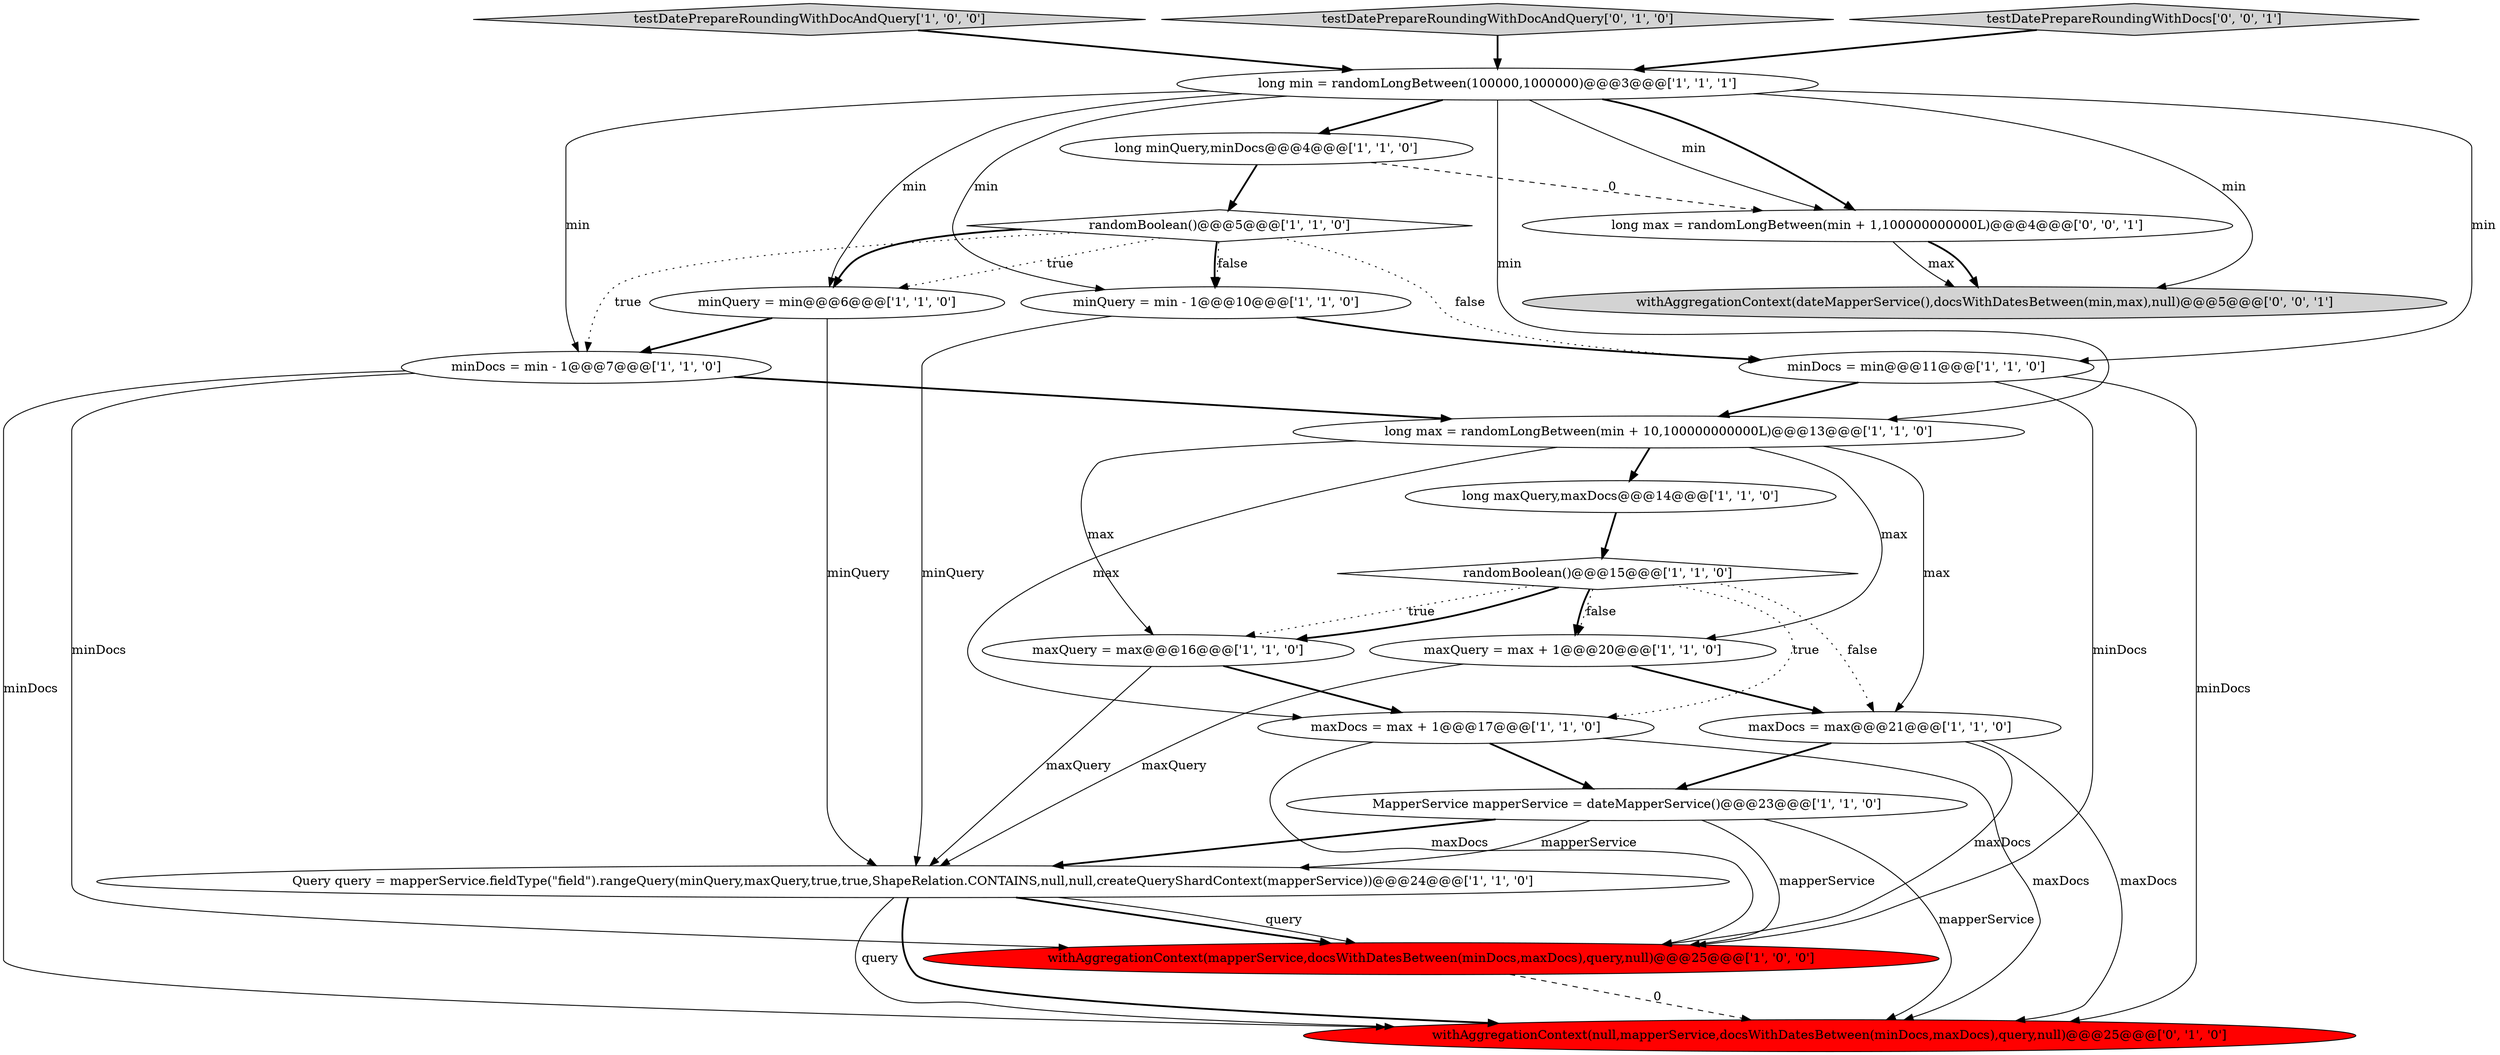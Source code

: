 digraph {
15 [style = filled, label = "minDocs = min - 1@@@7@@@['1', '1', '0']", fillcolor = white, shape = ellipse image = "AAA0AAABBB1BBB"];
7 [style = filled, label = "randomBoolean()@@@5@@@['1', '1', '0']", fillcolor = white, shape = diamond image = "AAA0AAABBB1BBB"];
3 [style = filled, label = "long min = randomLongBetween(100000,1000000)@@@3@@@['1', '1', '1']", fillcolor = white, shape = ellipse image = "AAA0AAABBB1BBB"];
6 [style = filled, label = "long minQuery,minDocs@@@4@@@['1', '1', '0']", fillcolor = white, shape = ellipse image = "AAA0AAABBB1BBB"];
13 [style = filled, label = "randomBoolean()@@@15@@@['1', '1', '0']", fillcolor = white, shape = diamond image = "AAA0AAABBB1BBB"];
5 [style = filled, label = "testDatePrepareRoundingWithDocAndQuery['1', '0', '0']", fillcolor = lightgray, shape = diamond image = "AAA0AAABBB1BBB"];
10 [style = filled, label = "minQuery = min - 1@@@10@@@['1', '1', '0']", fillcolor = white, shape = ellipse image = "AAA0AAABBB1BBB"];
21 [style = filled, label = "withAggregationContext(dateMapperService(),docsWithDatesBetween(min,max),null)@@@5@@@['0', '0', '1']", fillcolor = lightgray, shape = ellipse image = "AAA0AAABBB3BBB"];
9 [style = filled, label = "maxDocs = max@@@21@@@['1', '1', '0']", fillcolor = white, shape = ellipse image = "AAA0AAABBB1BBB"];
4 [style = filled, label = "withAggregationContext(mapperService,docsWithDatesBetween(minDocs,maxDocs),query,null)@@@25@@@['1', '0', '0']", fillcolor = red, shape = ellipse image = "AAA1AAABBB1BBB"];
19 [style = filled, label = "testDatePrepareRoundingWithDocAndQuery['0', '1', '0']", fillcolor = lightgray, shape = diamond image = "AAA0AAABBB2BBB"];
8 [style = filled, label = "minDocs = min@@@11@@@['1', '1', '0']", fillcolor = white, shape = ellipse image = "AAA0AAABBB1BBB"];
12 [style = filled, label = "minQuery = min@@@6@@@['1', '1', '0']", fillcolor = white, shape = ellipse image = "AAA0AAABBB1BBB"];
20 [style = filled, label = "testDatePrepareRoundingWithDocs['0', '0', '1']", fillcolor = lightgray, shape = diamond image = "AAA0AAABBB3BBB"];
11 [style = filled, label = "long maxQuery,maxDocs@@@14@@@['1', '1', '0']", fillcolor = white, shape = ellipse image = "AAA0AAABBB1BBB"];
22 [style = filled, label = "long max = randomLongBetween(min + 1,100000000000L)@@@4@@@['0', '0', '1']", fillcolor = white, shape = ellipse image = "AAA0AAABBB3BBB"];
17 [style = filled, label = "maxQuery = max@@@16@@@['1', '1', '0']", fillcolor = white, shape = ellipse image = "AAA0AAABBB1BBB"];
18 [style = filled, label = "withAggregationContext(null,mapperService,docsWithDatesBetween(minDocs,maxDocs),query,null)@@@25@@@['0', '1', '0']", fillcolor = red, shape = ellipse image = "AAA1AAABBB2BBB"];
2 [style = filled, label = "MapperService mapperService = dateMapperService()@@@23@@@['1', '1', '0']", fillcolor = white, shape = ellipse image = "AAA0AAABBB1BBB"];
1 [style = filled, label = "Query query = mapperService.fieldType(\"field\").rangeQuery(minQuery,maxQuery,true,true,ShapeRelation.CONTAINS,null,null,createQueryShardContext(mapperService))@@@24@@@['1', '1', '0']", fillcolor = white, shape = ellipse image = "AAA0AAABBB1BBB"];
16 [style = filled, label = "long max = randomLongBetween(min + 10,100000000000L)@@@13@@@['1', '1', '0']", fillcolor = white, shape = ellipse image = "AAA0AAABBB1BBB"];
14 [style = filled, label = "maxQuery = max + 1@@@20@@@['1', '1', '0']", fillcolor = white, shape = ellipse image = "AAA0AAABBB1BBB"];
0 [style = filled, label = "maxDocs = max + 1@@@17@@@['1', '1', '0']", fillcolor = white, shape = ellipse image = "AAA0AAABBB1BBB"];
5->3 [style = bold, label=""];
4->18 [style = dashed, label="0"];
8->16 [style = bold, label=""];
16->17 [style = solid, label="max"];
14->1 [style = solid, label="maxQuery"];
1->4 [style = bold, label=""];
13->17 [style = dotted, label="true"];
22->21 [style = solid, label="max"];
16->11 [style = bold, label=""];
3->16 [style = solid, label="min"];
3->15 [style = solid, label="min"];
7->12 [style = bold, label=""];
7->10 [style = bold, label=""];
9->2 [style = bold, label=""];
2->1 [style = bold, label=""];
2->4 [style = solid, label="mapperService"];
0->2 [style = bold, label=""];
16->14 [style = solid, label="max"];
12->15 [style = bold, label=""];
3->12 [style = solid, label="min"];
13->14 [style = dotted, label="false"];
22->21 [style = bold, label=""];
8->18 [style = solid, label="minDocs"];
3->21 [style = solid, label="min"];
3->6 [style = bold, label=""];
1->18 [style = bold, label=""];
15->4 [style = solid, label="minDocs"];
20->3 [style = bold, label=""];
0->18 [style = solid, label="maxDocs"];
15->16 [style = bold, label=""];
3->22 [style = bold, label=""];
9->4 [style = solid, label="maxDocs"];
7->15 [style = dotted, label="true"];
6->22 [style = dashed, label="0"];
17->1 [style = solid, label="maxQuery"];
7->12 [style = dotted, label="true"];
8->4 [style = solid, label="minDocs"];
16->0 [style = solid, label="max"];
15->18 [style = solid, label="minDocs"];
13->17 [style = bold, label=""];
13->9 [style = dotted, label="false"];
17->0 [style = bold, label=""];
3->22 [style = solid, label="min"];
10->8 [style = bold, label=""];
0->4 [style = solid, label="maxDocs"];
13->0 [style = dotted, label="true"];
3->10 [style = solid, label="min"];
7->8 [style = dotted, label="false"];
11->13 [style = bold, label=""];
3->8 [style = solid, label="min"];
12->1 [style = solid, label="minQuery"];
10->1 [style = solid, label="minQuery"];
9->18 [style = solid, label="maxDocs"];
14->9 [style = bold, label=""];
7->10 [style = dotted, label="false"];
16->9 [style = solid, label="max"];
6->7 [style = bold, label=""];
2->18 [style = solid, label="mapperService"];
1->18 [style = solid, label="query"];
13->14 [style = bold, label=""];
19->3 [style = bold, label=""];
1->4 [style = solid, label="query"];
2->1 [style = solid, label="mapperService"];
}
